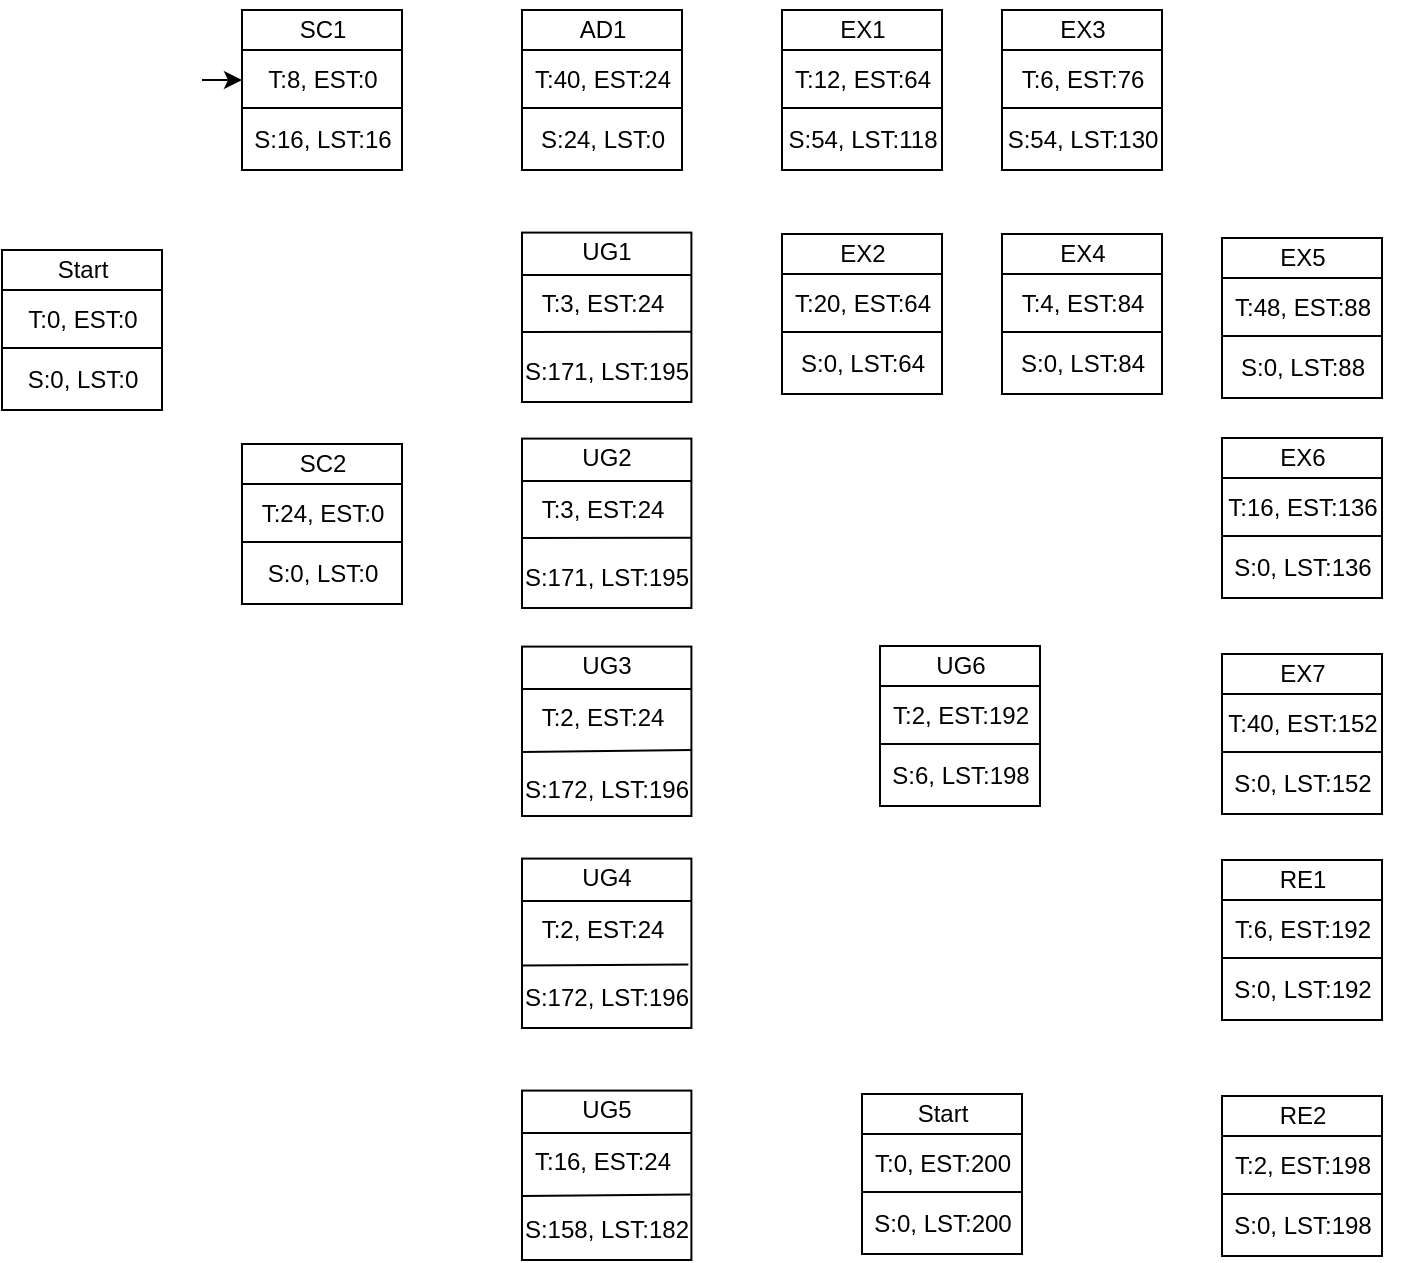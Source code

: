 <mxfile version="21.8.2" type="github">
  <diagram name="Page-1" id="oblPYFJwHrxUiPrVO0b3">
    <mxGraphModel dx="1493" dy="397" grid="1" gridSize="10" guides="1" tooltips="1" connect="1" arrows="1" fold="1" page="1" pageScale="1" pageWidth="827" pageHeight="1169" math="0" shadow="0">
      <root>
        <mxCell id="0" />
        <mxCell id="1" parent="0" />
        <mxCell id="yUvTqXEQwM74-0tRDP1R-9" value="" style="group" vertex="1" connectable="0" parent="1">
          <mxGeometry x="-470" y="230" width="80" height="85" as="geometry" />
        </mxCell>
        <mxCell id="yUvTqXEQwM74-0tRDP1R-1" value="" style="whiteSpace=wrap;html=1;aspect=fixed;" vertex="1" parent="yUvTqXEQwM74-0tRDP1R-9">
          <mxGeometry y="5" width="80" height="80" as="geometry" />
        </mxCell>
        <mxCell id="yUvTqXEQwM74-0tRDP1R-2" value="" style="endArrow=none;html=1;rounded=0;exitX=0;exitY=0.25;exitDx=0;exitDy=0;entryX=1;entryY=0.25;entryDx=0;entryDy=0;" edge="1" parent="yUvTqXEQwM74-0tRDP1R-9" source="yUvTqXEQwM74-0tRDP1R-1" target="yUvTqXEQwM74-0tRDP1R-1">
          <mxGeometry width="50" height="50" relative="1" as="geometry">
            <mxPoint x="20" y="75" as="sourcePoint" />
            <mxPoint x="70" y="25" as="targetPoint" />
          </mxGeometry>
        </mxCell>
        <mxCell id="yUvTqXEQwM74-0tRDP1R-3" value="Start&lt;br&gt;" style="text;html=1;align=center;verticalAlign=middle;resizable=0;points=[];autosize=1;strokeColor=none;fillColor=none;" vertex="1" parent="yUvTqXEQwM74-0tRDP1R-9">
          <mxGeometry x="15" width="50" height="30" as="geometry" />
        </mxCell>
        <mxCell id="yUvTqXEQwM74-0tRDP1R-4" value="" style="endArrow=none;html=1;rounded=0;exitX=0;exitY=0.75;exitDx=0;exitDy=0;entryX=1;entryY=0.75;entryDx=0;entryDy=0;" edge="1" parent="yUvTqXEQwM74-0tRDP1R-9">
          <mxGeometry width="50" height="50" relative="1" as="geometry">
            <mxPoint y="54" as="sourcePoint" />
            <mxPoint x="80" y="54" as="targetPoint" />
          </mxGeometry>
        </mxCell>
        <mxCell id="yUvTqXEQwM74-0tRDP1R-5" value="T:0, EST:0" style="text;html=1;align=center;verticalAlign=middle;resizable=0;points=[];autosize=1;strokeColor=none;fillColor=none;" vertex="1" parent="yUvTqXEQwM74-0tRDP1R-9">
          <mxGeometry y="25" width="80" height="30" as="geometry" />
        </mxCell>
        <mxCell id="yUvTqXEQwM74-0tRDP1R-6" value="S:0, LST:0" style="text;html=1;align=center;verticalAlign=middle;resizable=0;points=[];autosize=1;strokeColor=none;fillColor=none;" vertex="1" parent="yUvTqXEQwM74-0tRDP1R-9">
          <mxGeometry y="55" width="80" height="30" as="geometry" />
        </mxCell>
        <mxCell id="yUvTqXEQwM74-0tRDP1R-10" value="" style="group" vertex="1" connectable="0" parent="1">
          <mxGeometry x="-350" y="327" width="80" height="85" as="geometry" />
        </mxCell>
        <mxCell id="yUvTqXEQwM74-0tRDP1R-11" value="" style="whiteSpace=wrap;html=1;aspect=fixed;" vertex="1" parent="yUvTqXEQwM74-0tRDP1R-10">
          <mxGeometry y="5" width="80" height="80" as="geometry" />
        </mxCell>
        <mxCell id="yUvTqXEQwM74-0tRDP1R-12" value="" style="endArrow=none;html=1;rounded=0;exitX=0;exitY=0.25;exitDx=0;exitDy=0;entryX=1;entryY=0.25;entryDx=0;entryDy=0;" edge="1" parent="yUvTqXEQwM74-0tRDP1R-10" source="yUvTqXEQwM74-0tRDP1R-11" target="yUvTqXEQwM74-0tRDP1R-11">
          <mxGeometry width="50" height="50" relative="1" as="geometry">
            <mxPoint x="20" y="75" as="sourcePoint" />
            <mxPoint x="70" y="25" as="targetPoint" />
          </mxGeometry>
        </mxCell>
        <mxCell id="yUvTqXEQwM74-0tRDP1R-13" value="SC2" style="text;html=1;align=center;verticalAlign=middle;resizable=0;points=[];autosize=1;strokeColor=none;fillColor=none;" vertex="1" parent="yUvTqXEQwM74-0tRDP1R-10">
          <mxGeometry x="15" width="50" height="30" as="geometry" />
        </mxCell>
        <mxCell id="yUvTqXEQwM74-0tRDP1R-14" value="" style="endArrow=none;html=1;rounded=0;exitX=0;exitY=0.75;exitDx=0;exitDy=0;entryX=1;entryY=0.75;entryDx=0;entryDy=0;" edge="1" parent="yUvTqXEQwM74-0tRDP1R-10">
          <mxGeometry width="50" height="50" relative="1" as="geometry">
            <mxPoint y="54" as="sourcePoint" />
            <mxPoint x="80" y="54" as="targetPoint" />
          </mxGeometry>
        </mxCell>
        <mxCell id="yUvTqXEQwM74-0tRDP1R-15" value="T:24, EST:0" style="text;html=1;align=center;verticalAlign=middle;resizable=0;points=[];autosize=1;strokeColor=none;fillColor=none;" vertex="1" parent="yUvTqXEQwM74-0tRDP1R-10">
          <mxGeometry y="25" width="80" height="30" as="geometry" />
        </mxCell>
        <mxCell id="yUvTqXEQwM74-0tRDP1R-16" value="S:0, LST:0" style="text;html=1;align=center;verticalAlign=middle;resizable=0;points=[];autosize=1;strokeColor=none;fillColor=none;" vertex="1" parent="yUvTqXEQwM74-0tRDP1R-10">
          <mxGeometry y="55" width="80" height="30" as="geometry" />
        </mxCell>
        <mxCell id="yUvTqXEQwM74-0tRDP1R-17" value="" style="group" vertex="1" connectable="0" parent="1">
          <mxGeometry x="-350" y="110" width="85" height="85" as="geometry" />
        </mxCell>
        <mxCell id="yUvTqXEQwM74-0tRDP1R-18" value="" style="whiteSpace=wrap;html=1;aspect=fixed;" vertex="1" parent="yUvTqXEQwM74-0tRDP1R-17">
          <mxGeometry y="5" width="80" height="80" as="geometry" />
        </mxCell>
        <mxCell id="yUvTqXEQwM74-0tRDP1R-19" value="" style="endArrow=none;html=1;rounded=0;exitX=0;exitY=0.25;exitDx=0;exitDy=0;entryX=1;entryY=0.25;entryDx=0;entryDy=0;" edge="1" parent="yUvTqXEQwM74-0tRDP1R-17" source="yUvTqXEQwM74-0tRDP1R-18" target="yUvTqXEQwM74-0tRDP1R-18">
          <mxGeometry width="50" height="50" relative="1" as="geometry">
            <mxPoint x="20" y="75" as="sourcePoint" />
            <mxPoint x="70" y="25" as="targetPoint" />
          </mxGeometry>
        </mxCell>
        <mxCell id="yUvTqXEQwM74-0tRDP1R-20" value="SC1" style="text;html=1;align=center;verticalAlign=middle;resizable=0;points=[];autosize=1;strokeColor=none;fillColor=none;" vertex="1" parent="yUvTqXEQwM74-0tRDP1R-17">
          <mxGeometry x="15" width="50" height="30" as="geometry" />
        </mxCell>
        <mxCell id="yUvTqXEQwM74-0tRDP1R-21" value="" style="endArrow=none;html=1;rounded=0;exitX=0;exitY=0.75;exitDx=0;exitDy=0;entryX=1;entryY=0.75;entryDx=0;entryDy=0;" edge="1" parent="yUvTqXEQwM74-0tRDP1R-17">
          <mxGeometry width="50" height="50" relative="1" as="geometry">
            <mxPoint y="54" as="sourcePoint" />
            <mxPoint x="80" y="54" as="targetPoint" />
          </mxGeometry>
        </mxCell>
        <mxCell id="yUvTqXEQwM74-0tRDP1R-22" value="T:8, EST:0" style="text;html=1;align=center;verticalAlign=middle;resizable=0;points=[];autosize=1;strokeColor=none;fillColor=none;" vertex="1" parent="yUvTqXEQwM74-0tRDP1R-17">
          <mxGeometry y="25" width="80" height="30" as="geometry" />
        </mxCell>
        <mxCell id="yUvTqXEQwM74-0tRDP1R-23" value="S:16, LST:16" style="text;html=1;align=center;verticalAlign=middle;resizable=0;points=[];autosize=1;strokeColor=none;fillColor=none;" vertex="1" parent="yUvTqXEQwM74-0tRDP1R-17">
          <mxGeometry x="-5" y="55" width="90" height="30" as="geometry" />
        </mxCell>
        <mxCell id="yUvTqXEQwM74-0tRDP1R-24" value="" style="group" vertex="1" connectable="0" parent="1">
          <mxGeometry x="-80" y="222" width="85" height="85" as="geometry" />
        </mxCell>
        <mxCell id="yUvTqXEQwM74-0tRDP1R-25" value="" style="whiteSpace=wrap;html=1;aspect=fixed;" vertex="1" parent="yUvTqXEQwM74-0tRDP1R-24">
          <mxGeometry y="5" width="80" height="80" as="geometry" />
        </mxCell>
        <mxCell id="yUvTqXEQwM74-0tRDP1R-26" value="" style="endArrow=none;html=1;rounded=0;exitX=0;exitY=0.25;exitDx=0;exitDy=0;entryX=1;entryY=0.25;entryDx=0;entryDy=0;" edge="1" parent="yUvTqXEQwM74-0tRDP1R-24" source="yUvTqXEQwM74-0tRDP1R-25" target="yUvTqXEQwM74-0tRDP1R-25">
          <mxGeometry width="50" height="50" relative="1" as="geometry">
            <mxPoint x="20" y="75" as="sourcePoint" />
            <mxPoint x="70" y="25" as="targetPoint" />
          </mxGeometry>
        </mxCell>
        <mxCell id="yUvTqXEQwM74-0tRDP1R-27" value="EX2" style="text;html=1;align=center;verticalAlign=middle;resizable=0;points=[];autosize=1;strokeColor=none;fillColor=none;" vertex="1" parent="yUvTqXEQwM74-0tRDP1R-24">
          <mxGeometry x="15" width="50" height="30" as="geometry" />
        </mxCell>
        <mxCell id="yUvTqXEQwM74-0tRDP1R-28" value="" style="endArrow=none;html=1;rounded=0;exitX=0;exitY=0.75;exitDx=0;exitDy=0;entryX=1;entryY=0.75;entryDx=0;entryDy=0;" edge="1" parent="yUvTqXEQwM74-0tRDP1R-24">
          <mxGeometry width="50" height="50" relative="1" as="geometry">
            <mxPoint y="54" as="sourcePoint" />
            <mxPoint x="80" y="54" as="targetPoint" />
          </mxGeometry>
        </mxCell>
        <mxCell id="yUvTqXEQwM74-0tRDP1R-29" value="T:20, EST:64" style="text;html=1;align=center;verticalAlign=middle;resizable=0;points=[];autosize=1;strokeColor=none;fillColor=none;" vertex="1" parent="yUvTqXEQwM74-0tRDP1R-24">
          <mxGeometry x="-5" y="25" width="90" height="30" as="geometry" />
        </mxCell>
        <mxCell id="yUvTqXEQwM74-0tRDP1R-30" value="S:0, LST:64" style="text;html=1;align=center;verticalAlign=middle;resizable=0;points=[];autosize=1;strokeColor=none;fillColor=none;" vertex="1" parent="yUvTqXEQwM74-0tRDP1R-24">
          <mxGeometry x="-5" y="55" width="90" height="30" as="geometry" />
        </mxCell>
        <mxCell id="yUvTqXEQwM74-0tRDP1R-73" value="" style="group" vertex="1" connectable="0" parent="1">
          <mxGeometry x="30" y="110" width="90" height="85" as="geometry" />
        </mxCell>
        <mxCell id="yUvTqXEQwM74-0tRDP1R-74" value="" style="whiteSpace=wrap;html=1;aspect=fixed;" vertex="1" parent="yUvTqXEQwM74-0tRDP1R-73">
          <mxGeometry y="5" width="80" height="80" as="geometry" />
        </mxCell>
        <mxCell id="yUvTqXEQwM74-0tRDP1R-75" value="" style="endArrow=none;html=1;rounded=0;exitX=0;exitY=0.25;exitDx=0;exitDy=0;entryX=1;entryY=0.25;entryDx=0;entryDy=0;" edge="1" parent="yUvTqXEQwM74-0tRDP1R-73" source="yUvTqXEQwM74-0tRDP1R-74" target="yUvTqXEQwM74-0tRDP1R-74">
          <mxGeometry width="50" height="50" relative="1" as="geometry">
            <mxPoint x="20" y="75" as="sourcePoint" />
            <mxPoint x="70" y="25" as="targetPoint" />
          </mxGeometry>
        </mxCell>
        <mxCell id="yUvTqXEQwM74-0tRDP1R-76" value="EX3" style="text;html=1;align=center;verticalAlign=middle;resizable=0;points=[];autosize=1;strokeColor=none;fillColor=none;" vertex="1" parent="yUvTqXEQwM74-0tRDP1R-73">
          <mxGeometry x="15" width="50" height="30" as="geometry" />
        </mxCell>
        <mxCell id="yUvTqXEQwM74-0tRDP1R-77" value="" style="endArrow=none;html=1;rounded=0;exitX=0;exitY=0.75;exitDx=0;exitDy=0;entryX=1;entryY=0.75;entryDx=0;entryDy=0;" edge="1" parent="yUvTqXEQwM74-0tRDP1R-73">
          <mxGeometry width="50" height="50" relative="1" as="geometry">
            <mxPoint y="54" as="sourcePoint" />
            <mxPoint x="80" y="54" as="targetPoint" />
          </mxGeometry>
        </mxCell>
        <mxCell id="yUvTqXEQwM74-0tRDP1R-78" value="T:6, EST:76" style="text;html=1;align=center;verticalAlign=middle;resizable=0;points=[];autosize=1;strokeColor=none;fillColor=none;" vertex="1" parent="yUvTqXEQwM74-0tRDP1R-73">
          <mxGeometry y="25" width="80" height="30" as="geometry" />
        </mxCell>
        <mxCell id="yUvTqXEQwM74-0tRDP1R-79" value="S:54, LST:130" style="text;html=1;align=center;verticalAlign=middle;resizable=0;points=[];autosize=1;strokeColor=none;fillColor=none;" vertex="1" parent="yUvTqXEQwM74-0tRDP1R-73">
          <mxGeometry x="-10" y="55" width="100" height="30" as="geometry" />
        </mxCell>
        <mxCell id="yUvTqXEQwM74-0tRDP1R-80" value="" style="group" vertex="1" connectable="0" parent="1">
          <mxGeometry x="-80" y="110" width="90" height="85" as="geometry" />
        </mxCell>
        <mxCell id="yUvTqXEQwM74-0tRDP1R-81" value="" style="whiteSpace=wrap;html=1;aspect=fixed;" vertex="1" parent="yUvTqXEQwM74-0tRDP1R-80">
          <mxGeometry y="5" width="80" height="80" as="geometry" />
        </mxCell>
        <mxCell id="yUvTqXEQwM74-0tRDP1R-82" value="" style="endArrow=none;html=1;rounded=0;exitX=0;exitY=0.25;exitDx=0;exitDy=0;entryX=1;entryY=0.25;entryDx=0;entryDy=0;" edge="1" parent="yUvTqXEQwM74-0tRDP1R-80" source="yUvTqXEQwM74-0tRDP1R-81" target="yUvTqXEQwM74-0tRDP1R-81">
          <mxGeometry width="50" height="50" relative="1" as="geometry">
            <mxPoint x="20" y="75" as="sourcePoint" />
            <mxPoint x="70" y="25" as="targetPoint" />
          </mxGeometry>
        </mxCell>
        <mxCell id="yUvTqXEQwM74-0tRDP1R-83" value="EX1" style="text;html=1;align=center;verticalAlign=middle;resizable=0;points=[];autosize=1;strokeColor=none;fillColor=none;" vertex="1" parent="yUvTqXEQwM74-0tRDP1R-80">
          <mxGeometry x="15" width="50" height="30" as="geometry" />
        </mxCell>
        <mxCell id="yUvTqXEQwM74-0tRDP1R-84" value="" style="endArrow=none;html=1;rounded=0;exitX=0;exitY=0.75;exitDx=0;exitDy=0;entryX=1;entryY=0.75;entryDx=0;entryDy=0;" edge="1" parent="yUvTqXEQwM74-0tRDP1R-80">
          <mxGeometry width="50" height="50" relative="1" as="geometry">
            <mxPoint y="54" as="sourcePoint" />
            <mxPoint x="80" y="54" as="targetPoint" />
          </mxGeometry>
        </mxCell>
        <mxCell id="yUvTqXEQwM74-0tRDP1R-85" value="T:12, EST:64" style="text;html=1;align=center;verticalAlign=middle;resizable=0;points=[];autosize=1;strokeColor=none;fillColor=none;" vertex="1" parent="yUvTqXEQwM74-0tRDP1R-80">
          <mxGeometry x="-5" y="25" width="90" height="30" as="geometry" />
        </mxCell>
        <mxCell id="yUvTqXEQwM74-0tRDP1R-86" value="S:54, LST:118" style="text;html=1;align=center;verticalAlign=middle;resizable=0;points=[];autosize=1;strokeColor=none;fillColor=none;" vertex="1" parent="yUvTqXEQwM74-0tRDP1R-80">
          <mxGeometry x="-10" y="55" width="100" height="30" as="geometry" />
        </mxCell>
        <mxCell id="yUvTqXEQwM74-0tRDP1R-87" value="" style="group" vertex="1" connectable="0" parent="1">
          <mxGeometry x="-210" y="110" width="85" height="85" as="geometry" />
        </mxCell>
        <mxCell id="yUvTqXEQwM74-0tRDP1R-88" value="" style="whiteSpace=wrap;html=1;aspect=fixed;" vertex="1" parent="yUvTqXEQwM74-0tRDP1R-87">
          <mxGeometry y="5" width="80" height="80" as="geometry" />
        </mxCell>
        <mxCell id="yUvTqXEQwM74-0tRDP1R-89" value="" style="endArrow=none;html=1;rounded=0;exitX=0;exitY=0.25;exitDx=0;exitDy=0;entryX=1;entryY=0.25;entryDx=0;entryDy=0;" edge="1" parent="yUvTqXEQwM74-0tRDP1R-87" source="yUvTqXEQwM74-0tRDP1R-88" target="yUvTqXEQwM74-0tRDP1R-88">
          <mxGeometry width="50" height="50" relative="1" as="geometry">
            <mxPoint x="20" y="75" as="sourcePoint" />
            <mxPoint x="70" y="25" as="targetPoint" />
          </mxGeometry>
        </mxCell>
        <mxCell id="yUvTqXEQwM74-0tRDP1R-90" value="AD1" style="text;html=1;align=center;verticalAlign=middle;resizable=0;points=[];autosize=1;strokeColor=none;fillColor=none;" vertex="1" parent="yUvTqXEQwM74-0tRDP1R-87">
          <mxGeometry x="15" width="50" height="30" as="geometry" />
        </mxCell>
        <mxCell id="yUvTqXEQwM74-0tRDP1R-91" value="" style="endArrow=none;html=1;rounded=0;exitX=0;exitY=0.75;exitDx=0;exitDy=0;entryX=1;entryY=0.75;entryDx=0;entryDy=0;" edge="1" parent="yUvTqXEQwM74-0tRDP1R-87">
          <mxGeometry width="50" height="50" relative="1" as="geometry">
            <mxPoint y="54" as="sourcePoint" />
            <mxPoint x="80" y="54" as="targetPoint" />
          </mxGeometry>
        </mxCell>
        <mxCell id="yUvTqXEQwM74-0tRDP1R-92" value="T:40, EST:24" style="text;html=1;align=center;verticalAlign=middle;resizable=0;points=[];autosize=1;strokeColor=none;fillColor=none;" vertex="1" parent="yUvTqXEQwM74-0tRDP1R-87">
          <mxGeometry x="-5" y="25" width="90" height="30" as="geometry" />
        </mxCell>
        <mxCell id="yUvTqXEQwM74-0tRDP1R-93" value="S:24, LST:0" style="text;html=1;align=center;verticalAlign=middle;resizable=0;points=[];autosize=1;strokeColor=none;fillColor=none;" vertex="1" parent="yUvTqXEQwM74-0tRDP1R-87">
          <mxGeometry x="-5" y="55" width="90" height="30" as="geometry" />
        </mxCell>
        <mxCell id="yUvTqXEQwM74-0tRDP1R-101" value="" style="group" vertex="1" connectable="0" parent="1">
          <mxGeometry x="140" y="224" width="85" height="85" as="geometry" />
        </mxCell>
        <mxCell id="yUvTqXEQwM74-0tRDP1R-102" value="" style="whiteSpace=wrap;html=1;aspect=fixed;" vertex="1" parent="yUvTqXEQwM74-0tRDP1R-101">
          <mxGeometry y="5" width="80" height="80" as="geometry" />
        </mxCell>
        <mxCell id="yUvTqXEQwM74-0tRDP1R-103" value="" style="endArrow=none;html=1;rounded=0;exitX=0;exitY=0.25;exitDx=0;exitDy=0;entryX=1;entryY=0.25;entryDx=0;entryDy=0;" edge="1" parent="yUvTqXEQwM74-0tRDP1R-101" source="yUvTqXEQwM74-0tRDP1R-102" target="yUvTqXEQwM74-0tRDP1R-102">
          <mxGeometry width="50" height="50" relative="1" as="geometry">
            <mxPoint x="20" y="75" as="sourcePoint" />
            <mxPoint x="70" y="25" as="targetPoint" />
          </mxGeometry>
        </mxCell>
        <mxCell id="yUvTqXEQwM74-0tRDP1R-104" value="EX5" style="text;html=1;align=center;verticalAlign=middle;resizable=0;points=[];autosize=1;strokeColor=none;fillColor=none;" vertex="1" parent="yUvTqXEQwM74-0tRDP1R-101">
          <mxGeometry x="15" width="50" height="30" as="geometry" />
        </mxCell>
        <mxCell id="yUvTqXEQwM74-0tRDP1R-105" value="" style="endArrow=none;html=1;rounded=0;exitX=0;exitY=0.75;exitDx=0;exitDy=0;entryX=1;entryY=0.75;entryDx=0;entryDy=0;" edge="1" parent="yUvTqXEQwM74-0tRDP1R-101">
          <mxGeometry width="50" height="50" relative="1" as="geometry">
            <mxPoint y="54" as="sourcePoint" />
            <mxPoint x="80" y="54" as="targetPoint" />
          </mxGeometry>
        </mxCell>
        <mxCell id="yUvTqXEQwM74-0tRDP1R-106" value="T:48, EST:88" style="text;html=1;align=center;verticalAlign=middle;resizable=0;points=[];autosize=1;strokeColor=none;fillColor=none;" vertex="1" parent="yUvTqXEQwM74-0tRDP1R-101">
          <mxGeometry x="-5" y="25" width="90" height="30" as="geometry" />
        </mxCell>
        <mxCell id="yUvTqXEQwM74-0tRDP1R-107" value="S:0, LST:88" style="text;html=1;align=center;verticalAlign=middle;resizable=0;points=[];autosize=1;strokeColor=none;fillColor=none;" vertex="1" parent="yUvTqXEQwM74-0tRDP1R-101">
          <mxGeometry x="-5" y="55" width="90" height="30" as="geometry" />
        </mxCell>
        <mxCell id="yUvTqXEQwM74-0tRDP1R-108" value="" style="group" vertex="1" connectable="0" parent="1">
          <mxGeometry x="30" y="222" width="85" height="85" as="geometry" />
        </mxCell>
        <mxCell id="yUvTqXEQwM74-0tRDP1R-109" value="" style="whiteSpace=wrap;html=1;aspect=fixed;" vertex="1" parent="yUvTqXEQwM74-0tRDP1R-108">
          <mxGeometry y="5" width="80" height="80" as="geometry" />
        </mxCell>
        <mxCell id="yUvTqXEQwM74-0tRDP1R-110" value="" style="endArrow=none;html=1;rounded=0;exitX=0;exitY=0.25;exitDx=0;exitDy=0;entryX=1;entryY=0.25;entryDx=0;entryDy=0;" edge="1" parent="yUvTqXEQwM74-0tRDP1R-108" source="yUvTqXEQwM74-0tRDP1R-109" target="yUvTqXEQwM74-0tRDP1R-109">
          <mxGeometry width="50" height="50" relative="1" as="geometry">
            <mxPoint x="20" y="75" as="sourcePoint" />
            <mxPoint x="70" y="25" as="targetPoint" />
          </mxGeometry>
        </mxCell>
        <mxCell id="yUvTqXEQwM74-0tRDP1R-111" value="EX4" style="text;html=1;align=center;verticalAlign=middle;resizable=0;points=[];autosize=1;strokeColor=none;fillColor=none;" vertex="1" parent="yUvTqXEQwM74-0tRDP1R-108">
          <mxGeometry x="15" width="50" height="30" as="geometry" />
        </mxCell>
        <mxCell id="yUvTqXEQwM74-0tRDP1R-112" value="" style="endArrow=none;html=1;rounded=0;exitX=0;exitY=0.75;exitDx=0;exitDy=0;entryX=1;entryY=0.75;entryDx=0;entryDy=0;" edge="1" parent="yUvTqXEQwM74-0tRDP1R-108">
          <mxGeometry width="50" height="50" relative="1" as="geometry">
            <mxPoint y="54" as="sourcePoint" />
            <mxPoint x="80" y="54" as="targetPoint" />
          </mxGeometry>
        </mxCell>
        <mxCell id="yUvTqXEQwM74-0tRDP1R-113" value="T:4, EST:84" style="text;html=1;align=center;verticalAlign=middle;resizable=0;points=[];autosize=1;strokeColor=none;fillColor=none;" vertex="1" parent="yUvTqXEQwM74-0tRDP1R-108">
          <mxGeometry y="25" width="80" height="30" as="geometry" />
        </mxCell>
        <mxCell id="yUvTqXEQwM74-0tRDP1R-114" value="S:0, LST:84" style="text;html=1;align=center;verticalAlign=middle;resizable=0;points=[];autosize=1;strokeColor=none;fillColor=none;" vertex="1" parent="yUvTqXEQwM74-0tRDP1R-108">
          <mxGeometry x="-5" y="55" width="90" height="30" as="geometry" />
        </mxCell>
        <mxCell id="yUvTqXEQwM74-0tRDP1R-115" value="" style="group" vertex="1" connectable="0" parent="1">
          <mxGeometry x="140" y="653" width="85" height="85" as="geometry" />
        </mxCell>
        <mxCell id="yUvTqXEQwM74-0tRDP1R-116" value="" style="whiteSpace=wrap;html=1;aspect=fixed;" vertex="1" parent="yUvTqXEQwM74-0tRDP1R-115">
          <mxGeometry y="5" width="80" height="80" as="geometry" />
        </mxCell>
        <mxCell id="yUvTqXEQwM74-0tRDP1R-117" value="" style="endArrow=none;html=1;rounded=0;exitX=0;exitY=0.25;exitDx=0;exitDy=0;entryX=1;entryY=0.25;entryDx=0;entryDy=0;" edge="1" parent="yUvTqXEQwM74-0tRDP1R-115" source="yUvTqXEQwM74-0tRDP1R-116" target="yUvTqXEQwM74-0tRDP1R-116">
          <mxGeometry width="50" height="50" relative="1" as="geometry">
            <mxPoint x="20" y="75" as="sourcePoint" />
            <mxPoint x="70" y="25" as="targetPoint" />
          </mxGeometry>
        </mxCell>
        <mxCell id="yUvTqXEQwM74-0tRDP1R-118" value="RE2" style="text;html=1;align=center;verticalAlign=middle;resizable=0;points=[];autosize=1;strokeColor=none;fillColor=none;" vertex="1" parent="yUvTqXEQwM74-0tRDP1R-115">
          <mxGeometry x="15" width="50" height="30" as="geometry" />
        </mxCell>
        <mxCell id="yUvTqXEQwM74-0tRDP1R-119" value="" style="endArrow=none;html=1;rounded=0;exitX=0;exitY=0.75;exitDx=0;exitDy=0;entryX=1;entryY=0.75;entryDx=0;entryDy=0;" edge="1" parent="yUvTqXEQwM74-0tRDP1R-115">
          <mxGeometry width="50" height="50" relative="1" as="geometry">
            <mxPoint y="54" as="sourcePoint" />
            <mxPoint x="80" y="54" as="targetPoint" />
          </mxGeometry>
        </mxCell>
        <mxCell id="yUvTqXEQwM74-0tRDP1R-120" value="T:2, EST:198" style="text;html=1;align=center;verticalAlign=middle;resizable=0;points=[];autosize=1;strokeColor=none;fillColor=none;" vertex="1" parent="yUvTqXEQwM74-0tRDP1R-115">
          <mxGeometry x="-5" y="25" width="90" height="30" as="geometry" />
        </mxCell>
        <mxCell id="yUvTqXEQwM74-0tRDP1R-121" value="S:0, LST:198" style="text;html=1;align=center;verticalAlign=middle;resizable=0;points=[];autosize=1;strokeColor=none;fillColor=none;" vertex="1" parent="yUvTqXEQwM74-0tRDP1R-115">
          <mxGeometry x="-5" y="55" width="90" height="30" as="geometry" />
        </mxCell>
        <mxCell id="yUvTqXEQwM74-0tRDP1R-122" value="" style="group" vertex="1" connectable="0" parent="1">
          <mxGeometry x="140" y="535" width="85" height="85" as="geometry" />
        </mxCell>
        <mxCell id="yUvTqXEQwM74-0tRDP1R-123" value="" style="whiteSpace=wrap;html=1;aspect=fixed;" vertex="1" parent="yUvTqXEQwM74-0tRDP1R-122">
          <mxGeometry y="5" width="80" height="80" as="geometry" />
        </mxCell>
        <mxCell id="yUvTqXEQwM74-0tRDP1R-124" value="" style="endArrow=none;html=1;rounded=0;exitX=0;exitY=0.25;exitDx=0;exitDy=0;entryX=1;entryY=0.25;entryDx=0;entryDy=0;" edge="1" parent="yUvTqXEQwM74-0tRDP1R-122" source="yUvTqXEQwM74-0tRDP1R-123" target="yUvTqXEQwM74-0tRDP1R-123">
          <mxGeometry width="50" height="50" relative="1" as="geometry">
            <mxPoint x="20" y="75" as="sourcePoint" />
            <mxPoint x="70" y="25" as="targetPoint" />
          </mxGeometry>
        </mxCell>
        <mxCell id="yUvTqXEQwM74-0tRDP1R-125" value="RE1" style="text;html=1;align=center;verticalAlign=middle;resizable=0;points=[];autosize=1;strokeColor=none;fillColor=none;" vertex="1" parent="yUvTqXEQwM74-0tRDP1R-122">
          <mxGeometry x="15" width="50" height="30" as="geometry" />
        </mxCell>
        <mxCell id="yUvTqXEQwM74-0tRDP1R-126" value="" style="endArrow=none;html=1;rounded=0;exitX=0;exitY=0.75;exitDx=0;exitDy=0;entryX=1;entryY=0.75;entryDx=0;entryDy=0;" edge="1" parent="yUvTqXEQwM74-0tRDP1R-122">
          <mxGeometry width="50" height="50" relative="1" as="geometry">
            <mxPoint y="54" as="sourcePoint" />
            <mxPoint x="80" y="54" as="targetPoint" />
          </mxGeometry>
        </mxCell>
        <mxCell id="yUvTqXEQwM74-0tRDP1R-127" value="T:6, EST:192" style="text;html=1;align=center;verticalAlign=middle;resizable=0;points=[];autosize=1;strokeColor=none;fillColor=none;" vertex="1" parent="yUvTqXEQwM74-0tRDP1R-122">
          <mxGeometry x="-5" y="25" width="90" height="30" as="geometry" />
        </mxCell>
        <mxCell id="yUvTqXEQwM74-0tRDP1R-128" value="S:0, LST:192" style="text;html=1;align=center;verticalAlign=middle;resizable=0;points=[];autosize=1;strokeColor=none;fillColor=none;" vertex="1" parent="yUvTqXEQwM74-0tRDP1R-122">
          <mxGeometry x="-5" y="55" width="90" height="30" as="geometry" />
        </mxCell>
        <mxCell id="yUvTqXEQwM74-0tRDP1R-129" value="" style="group" vertex="1" connectable="0" parent="1">
          <mxGeometry x="140" y="432" width="90" height="85" as="geometry" />
        </mxCell>
        <mxCell id="yUvTqXEQwM74-0tRDP1R-130" value="" style="whiteSpace=wrap;html=1;aspect=fixed;" vertex="1" parent="yUvTqXEQwM74-0tRDP1R-129">
          <mxGeometry y="5" width="80" height="80" as="geometry" />
        </mxCell>
        <mxCell id="yUvTqXEQwM74-0tRDP1R-131" value="" style="endArrow=none;html=1;rounded=0;exitX=0;exitY=0.25;exitDx=0;exitDy=0;entryX=1;entryY=0.25;entryDx=0;entryDy=0;" edge="1" parent="yUvTqXEQwM74-0tRDP1R-129" source="yUvTqXEQwM74-0tRDP1R-130" target="yUvTqXEQwM74-0tRDP1R-130">
          <mxGeometry width="50" height="50" relative="1" as="geometry">
            <mxPoint x="20" y="75" as="sourcePoint" />
            <mxPoint x="70" y="25" as="targetPoint" />
          </mxGeometry>
        </mxCell>
        <mxCell id="yUvTqXEQwM74-0tRDP1R-132" value="EX7" style="text;html=1;align=center;verticalAlign=middle;resizable=0;points=[];autosize=1;strokeColor=none;fillColor=none;" vertex="1" parent="yUvTqXEQwM74-0tRDP1R-129">
          <mxGeometry x="15" width="50" height="30" as="geometry" />
        </mxCell>
        <mxCell id="yUvTqXEQwM74-0tRDP1R-133" value="" style="endArrow=none;html=1;rounded=0;exitX=0;exitY=0.75;exitDx=0;exitDy=0;entryX=1;entryY=0.75;entryDx=0;entryDy=0;" edge="1" parent="yUvTqXEQwM74-0tRDP1R-129">
          <mxGeometry width="50" height="50" relative="1" as="geometry">
            <mxPoint y="54" as="sourcePoint" />
            <mxPoint x="80" y="54" as="targetPoint" />
          </mxGeometry>
        </mxCell>
        <mxCell id="yUvTqXEQwM74-0tRDP1R-134" value="T:40, EST:152" style="text;html=1;align=center;verticalAlign=middle;resizable=0;points=[];autosize=1;strokeColor=none;fillColor=none;" vertex="1" parent="yUvTqXEQwM74-0tRDP1R-129">
          <mxGeometry x="-10" y="25" width="100" height="30" as="geometry" />
        </mxCell>
        <mxCell id="yUvTqXEQwM74-0tRDP1R-135" value="S:0, LST:152" style="text;html=1;align=center;verticalAlign=middle;resizable=0;points=[];autosize=1;strokeColor=none;fillColor=none;" vertex="1" parent="yUvTqXEQwM74-0tRDP1R-129">
          <mxGeometry x="-5" y="55" width="90" height="30" as="geometry" />
        </mxCell>
        <mxCell id="yUvTqXEQwM74-0tRDP1R-136" value="" style="group" vertex="1" connectable="0" parent="1">
          <mxGeometry x="140" y="324" width="90" height="85" as="geometry" />
        </mxCell>
        <mxCell id="yUvTqXEQwM74-0tRDP1R-137" value="" style="whiteSpace=wrap;html=1;aspect=fixed;" vertex="1" parent="yUvTqXEQwM74-0tRDP1R-136">
          <mxGeometry y="5" width="80" height="80" as="geometry" />
        </mxCell>
        <mxCell id="yUvTqXEQwM74-0tRDP1R-138" value="" style="endArrow=none;html=1;rounded=0;exitX=0;exitY=0.25;exitDx=0;exitDy=0;entryX=1;entryY=0.25;entryDx=0;entryDy=0;" edge="1" parent="yUvTqXEQwM74-0tRDP1R-136" source="yUvTqXEQwM74-0tRDP1R-137" target="yUvTqXEQwM74-0tRDP1R-137">
          <mxGeometry width="50" height="50" relative="1" as="geometry">
            <mxPoint x="20" y="75" as="sourcePoint" />
            <mxPoint x="70" y="25" as="targetPoint" />
          </mxGeometry>
        </mxCell>
        <mxCell id="yUvTqXEQwM74-0tRDP1R-139" value="EX6" style="text;html=1;align=center;verticalAlign=middle;resizable=0;points=[];autosize=1;strokeColor=none;fillColor=none;" vertex="1" parent="yUvTqXEQwM74-0tRDP1R-136">
          <mxGeometry x="15" width="50" height="30" as="geometry" />
        </mxCell>
        <mxCell id="yUvTqXEQwM74-0tRDP1R-140" value="" style="endArrow=none;html=1;rounded=0;exitX=0;exitY=0.75;exitDx=0;exitDy=0;entryX=1;entryY=0.75;entryDx=0;entryDy=0;" edge="1" parent="yUvTqXEQwM74-0tRDP1R-136">
          <mxGeometry width="50" height="50" relative="1" as="geometry">
            <mxPoint y="54" as="sourcePoint" />
            <mxPoint x="80" y="54" as="targetPoint" />
          </mxGeometry>
        </mxCell>
        <mxCell id="yUvTqXEQwM74-0tRDP1R-141" value="T:16, EST:136" style="text;html=1;align=center;verticalAlign=middle;resizable=0;points=[];autosize=1;strokeColor=none;fillColor=none;" vertex="1" parent="yUvTqXEQwM74-0tRDP1R-136">
          <mxGeometry x="-10" y="25" width="100" height="30" as="geometry" />
        </mxCell>
        <mxCell id="yUvTqXEQwM74-0tRDP1R-142" value="S:0, LST:136" style="text;html=1;align=center;verticalAlign=middle;resizable=0;points=[];autosize=1;strokeColor=none;fillColor=none;" vertex="1" parent="yUvTqXEQwM74-0tRDP1R-136">
          <mxGeometry x="-5" y="55" width="90" height="30" as="geometry" />
        </mxCell>
        <mxCell id="yUvTqXEQwM74-0tRDP1R-143" value="" style="group" vertex="1" connectable="0" parent="1">
          <mxGeometry x="-31" y="428" width="85" height="85" as="geometry" />
        </mxCell>
        <mxCell id="yUvTqXEQwM74-0tRDP1R-144" value="" style="whiteSpace=wrap;html=1;aspect=fixed;" vertex="1" parent="yUvTqXEQwM74-0tRDP1R-143">
          <mxGeometry y="5" width="80" height="80" as="geometry" />
        </mxCell>
        <mxCell id="yUvTqXEQwM74-0tRDP1R-145" value="" style="endArrow=none;html=1;rounded=0;exitX=0;exitY=0.25;exitDx=0;exitDy=0;entryX=1;entryY=0.25;entryDx=0;entryDy=0;" edge="1" parent="yUvTqXEQwM74-0tRDP1R-143" source="yUvTqXEQwM74-0tRDP1R-144" target="yUvTqXEQwM74-0tRDP1R-144">
          <mxGeometry width="50" height="50" relative="1" as="geometry">
            <mxPoint x="20" y="75" as="sourcePoint" />
            <mxPoint x="70" y="25" as="targetPoint" />
          </mxGeometry>
        </mxCell>
        <mxCell id="yUvTqXEQwM74-0tRDP1R-146" value="UG6" style="text;html=1;align=center;verticalAlign=middle;resizable=0;points=[];autosize=1;strokeColor=none;fillColor=none;" vertex="1" parent="yUvTqXEQwM74-0tRDP1R-143">
          <mxGeometry x="15" width="50" height="30" as="geometry" />
        </mxCell>
        <mxCell id="yUvTqXEQwM74-0tRDP1R-147" value="" style="endArrow=none;html=1;rounded=0;exitX=0;exitY=0.75;exitDx=0;exitDy=0;entryX=1;entryY=0.75;entryDx=0;entryDy=0;" edge="1" parent="yUvTqXEQwM74-0tRDP1R-143">
          <mxGeometry width="50" height="50" relative="1" as="geometry">
            <mxPoint y="54" as="sourcePoint" />
            <mxPoint x="80" y="54" as="targetPoint" />
          </mxGeometry>
        </mxCell>
        <mxCell id="yUvTqXEQwM74-0tRDP1R-148" value="T:2, EST:192" style="text;html=1;align=center;verticalAlign=middle;resizable=0;points=[];autosize=1;strokeColor=none;fillColor=none;" vertex="1" parent="yUvTqXEQwM74-0tRDP1R-143">
          <mxGeometry x="-5" y="25" width="90" height="30" as="geometry" />
        </mxCell>
        <mxCell id="yUvTqXEQwM74-0tRDP1R-149" value="S:6, LST:198" style="text;html=1;align=center;verticalAlign=middle;resizable=0;points=[];autosize=1;strokeColor=none;fillColor=none;" vertex="1" parent="yUvTqXEQwM74-0tRDP1R-143">
          <mxGeometry x="-5" y="55" width="90" height="30" as="geometry" />
        </mxCell>
        <mxCell id="yUvTqXEQwM74-0tRDP1R-150" value="" style="group" vertex="1" connectable="0" parent="1">
          <mxGeometry x="-40" y="652" width="85" height="85" as="geometry" />
        </mxCell>
        <mxCell id="yUvTqXEQwM74-0tRDP1R-151" value="" style="whiteSpace=wrap;html=1;aspect=fixed;" vertex="1" parent="yUvTqXEQwM74-0tRDP1R-150">
          <mxGeometry y="5" width="80" height="80" as="geometry" />
        </mxCell>
        <mxCell id="yUvTqXEQwM74-0tRDP1R-152" value="" style="endArrow=none;html=1;rounded=0;exitX=0;exitY=0.25;exitDx=0;exitDy=0;entryX=1;entryY=0.25;entryDx=0;entryDy=0;" edge="1" parent="yUvTqXEQwM74-0tRDP1R-150" source="yUvTqXEQwM74-0tRDP1R-151" target="yUvTqXEQwM74-0tRDP1R-151">
          <mxGeometry width="50" height="50" relative="1" as="geometry">
            <mxPoint x="20" y="75" as="sourcePoint" />
            <mxPoint x="70" y="25" as="targetPoint" />
          </mxGeometry>
        </mxCell>
        <mxCell id="yUvTqXEQwM74-0tRDP1R-153" value="Start&lt;br&gt;" style="text;html=1;align=center;verticalAlign=middle;resizable=0;points=[];autosize=1;strokeColor=none;fillColor=none;" vertex="1" parent="yUvTqXEQwM74-0tRDP1R-150">
          <mxGeometry x="15" width="50" height="30" as="geometry" />
        </mxCell>
        <mxCell id="yUvTqXEQwM74-0tRDP1R-154" value="" style="endArrow=none;html=1;rounded=0;exitX=0;exitY=0.75;exitDx=0;exitDy=0;entryX=1;entryY=0.75;entryDx=0;entryDy=0;" edge="1" parent="yUvTqXEQwM74-0tRDP1R-150">
          <mxGeometry width="50" height="50" relative="1" as="geometry">
            <mxPoint y="54" as="sourcePoint" />
            <mxPoint x="80" y="54" as="targetPoint" />
          </mxGeometry>
        </mxCell>
        <mxCell id="yUvTqXEQwM74-0tRDP1R-155" value="T:0, EST:200" style="text;html=1;align=center;verticalAlign=middle;resizable=0;points=[];autosize=1;strokeColor=none;fillColor=none;" vertex="1" parent="yUvTqXEQwM74-0tRDP1R-150">
          <mxGeometry x="-5" y="25" width="90" height="30" as="geometry" />
        </mxCell>
        <mxCell id="yUvTqXEQwM74-0tRDP1R-156" value="S:0, LST:200" style="text;html=1;align=center;verticalAlign=middle;resizable=0;points=[];autosize=1;strokeColor=none;fillColor=none;" vertex="1" parent="yUvTqXEQwM74-0tRDP1R-150">
          <mxGeometry x="-5" y="55" width="90" height="30" as="geometry" />
        </mxCell>
        <mxCell id="yUvTqXEQwM74-0tRDP1R-165" value="" style="group" vertex="1" connectable="0" parent="1">
          <mxGeometry x="-210" y="428" width="110" height="90" as="geometry" />
        </mxCell>
        <mxCell id="yUvTqXEQwM74-0tRDP1R-166" value="" style="whiteSpace=wrap;html=1;aspect=fixed;" vertex="1" parent="yUvTqXEQwM74-0tRDP1R-165">
          <mxGeometry y="5.294" width="84.706" height="84.706" as="geometry" />
        </mxCell>
        <mxCell id="yUvTqXEQwM74-0tRDP1R-167" value="" style="endArrow=none;html=1;rounded=0;exitX=0;exitY=0.25;exitDx=0;exitDy=0;entryX=1;entryY=0.25;entryDx=0;entryDy=0;" edge="1" parent="yUvTqXEQwM74-0tRDP1R-165" source="yUvTqXEQwM74-0tRDP1R-166" target="yUvTqXEQwM74-0tRDP1R-166">
          <mxGeometry width="50" height="50" relative="1" as="geometry">
            <mxPoint x="23.158" y="79.412" as="sourcePoint" />
            <mxPoint x="81.053" y="26.471" as="targetPoint" />
          </mxGeometry>
        </mxCell>
        <mxCell id="yUvTqXEQwM74-0tRDP1R-168" value="UG3" style="text;html=1;align=center;verticalAlign=middle;resizable=0;points=[];autosize=1;strokeColor=none;fillColor=none;" vertex="1" parent="yUvTqXEQwM74-0tRDP1R-165">
          <mxGeometry x="17.368" width="50" height="30" as="geometry" />
        </mxCell>
        <mxCell id="yUvTqXEQwM74-0tRDP1R-169" value="S:172, LST:196" style="text;html=1;align=center;verticalAlign=middle;resizable=0;points=[];autosize=1;strokeColor=none;fillColor=none;" vertex="1" parent="yUvTqXEQwM74-0tRDP1R-165">
          <mxGeometry x="-12.629" y="61.995" width="110" height="30" as="geometry" />
        </mxCell>
        <mxCell id="yUvTqXEQwM74-0tRDP1R-170" value="T:2, EST:24" style="text;html=1;align=center;verticalAlign=middle;resizable=0;points=[];autosize=1;strokeColor=none;fillColor=none;" vertex="1" parent="yUvTqXEQwM74-0tRDP1R-165">
          <mxGeometry y="26.471" width="80" height="30" as="geometry" />
        </mxCell>
        <mxCell id="yUvTqXEQwM74-0tRDP1R-183" value="" style="endArrow=none;html=1;rounded=0;exitX=0.115;exitY=0;exitDx=0;exitDy=0;exitPerimeter=0;entryX=0.888;entryY=-0.033;entryDx=0;entryDy=0;entryPerimeter=0;" edge="1" parent="yUvTqXEQwM74-0tRDP1R-165">
          <mxGeometry width="50" height="50" relative="1" as="geometry">
            <mxPoint x="0.021" y="57.995" as="sourcePoint" />
            <mxPoint x="85.051" y="57.005" as="targetPoint" />
          </mxGeometry>
        </mxCell>
        <mxCell id="yUvTqXEQwM74-0tRDP1R-171" value="" style="group" vertex="1" connectable="0" parent="1">
          <mxGeometry x="-210" y="534" width="110" height="90" as="geometry" />
        </mxCell>
        <mxCell id="yUvTqXEQwM74-0tRDP1R-172" value="" style="whiteSpace=wrap;html=1;aspect=fixed;" vertex="1" parent="yUvTqXEQwM74-0tRDP1R-171">
          <mxGeometry y="5.294" width="84.706" height="84.706" as="geometry" />
        </mxCell>
        <mxCell id="yUvTqXEQwM74-0tRDP1R-173" value="" style="endArrow=none;html=1;rounded=0;exitX=0;exitY=0.25;exitDx=0;exitDy=0;entryX=1;entryY=0.25;entryDx=0;entryDy=0;" edge="1" parent="yUvTqXEQwM74-0tRDP1R-171" source="yUvTqXEQwM74-0tRDP1R-172" target="yUvTqXEQwM74-0tRDP1R-172">
          <mxGeometry width="50" height="50" relative="1" as="geometry">
            <mxPoint x="23.158" y="79.412" as="sourcePoint" />
            <mxPoint x="81.053" y="26.471" as="targetPoint" />
          </mxGeometry>
        </mxCell>
        <mxCell id="yUvTqXEQwM74-0tRDP1R-174" value="UG4" style="text;html=1;align=center;verticalAlign=middle;resizable=0;points=[];autosize=1;strokeColor=none;fillColor=none;" vertex="1" parent="yUvTqXEQwM74-0tRDP1R-171">
          <mxGeometry x="17.368" width="50" height="30" as="geometry" />
        </mxCell>
        <mxCell id="yUvTqXEQwM74-0tRDP1R-175" value="S:172, LST:196" style="text;html=1;align=center;verticalAlign=middle;resizable=0;points=[];autosize=1;strokeColor=none;fillColor=none;" vertex="1" parent="yUvTqXEQwM74-0tRDP1R-171">
          <mxGeometry x="-12.629" y="59.995" width="110" height="30" as="geometry" />
        </mxCell>
        <mxCell id="yUvTqXEQwM74-0tRDP1R-176" value="T:2, EST:24" style="text;html=1;align=center;verticalAlign=middle;resizable=0;points=[];autosize=1;strokeColor=none;fillColor=none;" vertex="1" parent="yUvTqXEQwM74-0tRDP1R-171">
          <mxGeometry y="26.471" width="80" height="30" as="geometry" />
        </mxCell>
        <mxCell id="yUvTqXEQwM74-0tRDP1R-195" value="" style="endArrow=none;html=1;rounded=0;exitX=0.135;exitY=-0.06;exitDx=0;exitDy=0;exitPerimeter=0;entryX=1.04;entryY=1.158;entryDx=0;entryDy=0;entryPerimeter=0;" edge="1" parent="yUvTqXEQwM74-0tRDP1R-171">
          <mxGeometry width="50" height="50" relative="1" as="geometry">
            <mxPoint x="0.001" y="58.745" as="sourcePoint" />
            <mxPoint x="83.2" y="58.211" as="targetPoint" />
          </mxGeometry>
        </mxCell>
        <mxCell id="yUvTqXEQwM74-0tRDP1R-177" value="" style="group" vertex="1" connectable="0" parent="1">
          <mxGeometry x="-210" y="650" width="110" height="90" as="geometry" />
        </mxCell>
        <mxCell id="yUvTqXEQwM74-0tRDP1R-178" value="" style="whiteSpace=wrap;html=1;aspect=fixed;" vertex="1" parent="yUvTqXEQwM74-0tRDP1R-177">
          <mxGeometry y="5.294" width="84.706" height="84.706" as="geometry" />
        </mxCell>
        <mxCell id="yUvTqXEQwM74-0tRDP1R-179" value="" style="endArrow=none;html=1;rounded=0;exitX=0;exitY=0.25;exitDx=0;exitDy=0;entryX=1;entryY=0.25;entryDx=0;entryDy=0;" edge="1" parent="yUvTqXEQwM74-0tRDP1R-177" source="yUvTqXEQwM74-0tRDP1R-178" target="yUvTqXEQwM74-0tRDP1R-178">
          <mxGeometry width="50" height="50" relative="1" as="geometry">
            <mxPoint x="23.158" y="79.412" as="sourcePoint" />
            <mxPoint x="81.053" y="26.471" as="targetPoint" />
          </mxGeometry>
        </mxCell>
        <mxCell id="yUvTqXEQwM74-0tRDP1R-180" value="UG5&lt;br&gt;" style="text;html=1;align=center;verticalAlign=middle;resizable=0;points=[];autosize=1;strokeColor=none;fillColor=none;" vertex="1" parent="yUvTqXEQwM74-0tRDP1R-177">
          <mxGeometry x="17.368" width="50" height="30" as="geometry" />
        </mxCell>
        <mxCell id="yUvTqXEQwM74-0tRDP1R-181" value="S:158, LST:182" style="text;html=1;align=center;verticalAlign=middle;resizable=0;points=[];autosize=1;strokeColor=none;fillColor=none;" vertex="1" parent="yUvTqXEQwM74-0tRDP1R-177">
          <mxGeometry x="-12.629" y="59.995" width="110" height="30" as="geometry" />
        </mxCell>
        <mxCell id="yUvTqXEQwM74-0tRDP1R-182" value="T:16, EST:24" style="text;html=1;align=center;verticalAlign=middle;resizable=0;points=[];autosize=1;strokeColor=none;fillColor=none;" vertex="1" parent="yUvTqXEQwM74-0tRDP1R-177">
          <mxGeometry x="-5" y="26.471" width="90" height="30" as="geometry" />
        </mxCell>
        <mxCell id="yUvTqXEQwM74-0tRDP1R-197" value="" style="endArrow=none;html=1;rounded=0;entryX=0.991;entryY=1.091;entryDx=0;entryDy=0;entryPerimeter=0;" edge="1" parent="yUvTqXEQwM74-0tRDP1R-177">
          <mxGeometry width="50" height="50" relative="1" as="geometry">
            <mxPoint y="58" as="sourcePoint" />
            <mxPoint x="84.19" y="57.201" as="targetPoint" />
          </mxGeometry>
        </mxCell>
        <mxCell id="yUvTqXEQwM74-0tRDP1R-185" value="" style="group" vertex="1" connectable="0" parent="1">
          <mxGeometry x="-210" y="221" width="110" height="90" as="geometry" />
        </mxCell>
        <mxCell id="yUvTqXEQwM74-0tRDP1R-59" value="" style="group" vertex="1" connectable="0" parent="yUvTqXEQwM74-0tRDP1R-185">
          <mxGeometry width="110" height="90" as="geometry" />
        </mxCell>
        <mxCell id="yUvTqXEQwM74-0tRDP1R-60" value="" style="whiteSpace=wrap;html=1;aspect=fixed;" vertex="1" parent="yUvTqXEQwM74-0tRDP1R-59">
          <mxGeometry y="5.294" width="84.706" height="84.706" as="geometry" />
        </mxCell>
        <mxCell id="yUvTqXEQwM74-0tRDP1R-61" value="" style="endArrow=none;html=1;rounded=0;exitX=0;exitY=0.25;exitDx=0;exitDy=0;entryX=1;entryY=0.25;entryDx=0;entryDy=0;" edge="1" parent="yUvTqXEQwM74-0tRDP1R-59" source="yUvTqXEQwM74-0tRDP1R-60" target="yUvTqXEQwM74-0tRDP1R-60">
          <mxGeometry width="50" height="50" relative="1" as="geometry">
            <mxPoint x="23.158" y="79.412" as="sourcePoint" />
            <mxPoint x="81.053" y="26.471" as="targetPoint" />
          </mxGeometry>
        </mxCell>
        <mxCell id="yUvTqXEQwM74-0tRDP1R-62" value="UG1" style="text;html=1;align=center;verticalAlign=middle;resizable=0;points=[];autosize=1;strokeColor=none;fillColor=none;" vertex="1" parent="yUvTqXEQwM74-0tRDP1R-59">
          <mxGeometry x="17.368" width="50" height="30" as="geometry" />
        </mxCell>
        <mxCell id="yUvTqXEQwM74-0tRDP1R-65" value="S:171, LST:195" style="text;html=1;align=center;verticalAlign=middle;resizable=0;points=[];autosize=1;strokeColor=none;fillColor=none;" vertex="1" parent="yUvTqXEQwM74-0tRDP1R-59">
          <mxGeometry x="-12.629" y="59.995" width="110" height="30" as="geometry" />
        </mxCell>
        <mxCell id="yUvTqXEQwM74-0tRDP1R-64" value="T:3, EST:24" style="text;html=1;align=center;verticalAlign=middle;resizable=0;points=[];autosize=1;strokeColor=none;fillColor=none;" vertex="1" parent="yUvTqXEQwM74-0tRDP1R-59">
          <mxGeometry y="26.471" width="80" height="30" as="geometry" />
        </mxCell>
        <mxCell id="yUvTqXEQwM74-0tRDP1R-157" value="" style="endArrow=none;html=1;rounded=0;entryX=1;entryY=0.75;entryDx=0;entryDy=0;" edge="1" parent="yUvTqXEQwM74-0tRDP1R-185">
          <mxGeometry width="50" height="50" relative="1" as="geometry">
            <mxPoint y="55" as="sourcePoint" />
            <mxPoint x="84.706" y="54.824" as="targetPoint" />
          </mxGeometry>
        </mxCell>
        <mxCell id="yUvTqXEQwM74-0tRDP1R-186" value="" style="group" vertex="1" connectable="0" parent="1">
          <mxGeometry x="-210" y="324" width="110" height="90" as="geometry" />
        </mxCell>
        <mxCell id="yUvTqXEQwM74-0tRDP1R-187" value="" style="group" vertex="1" connectable="0" parent="yUvTqXEQwM74-0tRDP1R-186">
          <mxGeometry width="110" height="90" as="geometry" />
        </mxCell>
        <mxCell id="yUvTqXEQwM74-0tRDP1R-188" value="" style="whiteSpace=wrap;html=1;aspect=fixed;" vertex="1" parent="yUvTqXEQwM74-0tRDP1R-187">
          <mxGeometry y="5.294" width="84.706" height="84.706" as="geometry" />
        </mxCell>
        <mxCell id="yUvTqXEQwM74-0tRDP1R-189" value="" style="endArrow=none;html=1;rounded=0;exitX=0;exitY=0.25;exitDx=0;exitDy=0;entryX=1;entryY=0.25;entryDx=0;entryDy=0;" edge="1" parent="yUvTqXEQwM74-0tRDP1R-187" source="yUvTqXEQwM74-0tRDP1R-188" target="yUvTqXEQwM74-0tRDP1R-188">
          <mxGeometry width="50" height="50" relative="1" as="geometry">
            <mxPoint x="23.158" y="79.412" as="sourcePoint" />
            <mxPoint x="81.053" y="26.471" as="targetPoint" />
          </mxGeometry>
        </mxCell>
        <mxCell id="yUvTqXEQwM74-0tRDP1R-190" value="UG2" style="text;html=1;align=center;verticalAlign=middle;resizable=0;points=[];autosize=1;strokeColor=none;fillColor=none;" vertex="1" parent="yUvTqXEQwM74-0tRDP1R-187">
          <mxGeometry x="17.368" width="50" height="30" as="geometry" />
        </mxCell>
        <mxCell id="yUvTqXEQwM74-0tRDP1R-191" value="S:171, LST:195" style="text;html=1;align=center;verticalAlign=middle;resizable=0;points=[];autosize=1;strokeColor=none;fillColor=none;" vertex="1" parent="yUvTqXEQwM74-0tRDP1R-187">
          <mxGeometry x="-12.629" y="59.995" width="110" height="30" as="geometry" />
        </mxCell>
        <mxCell id="yUvTqXEQwM74-0tRDP1R-192" value="T:3, EST:24" style="text;html=1;align=center;verticalAlign=middle;resizable=0;points=[];autosize=1;strokeColor=none;fillColor=none;" vertex="1" parent="yUvTqXEQwM74-0tRDP1R-187">
          <mxGeometry y="26.471" width="80" height="30" as="geometry" />
        </mxCell>
        <mxCell id="yUvTqXEQwM74-0tRDP1R-193" value="" style="endArrow=none;html=1;rounded=0;entryX=1;entryY=0.75;entryDx=0;entryDy=0;" edge="1" parent="yUvTqXEQwM74-0tRDP1R-186">
          <mxGeometry width="50" height="50" relative="1" as="geometry">
            <mxPoint y="55" as="sourcePoint" />
            <mxPoint x="84.706" y="54.824" as="targetPoint" />
          </mxGeometry>
        </mxCell>
        <mxCell id="yUvTqXEQwM74-0tRDP1R-198" value="" style="endArrow=classic;html=1;rounded=0;" edge="1" parent="1">
          <mxGeometry width="50" height="50" relative="1" as="geometry">
            <mxPoint x="-370" y="150" as="sourcePoint" />
            <mxPoint x="-350" y="150" as="targetPoint" />
          </mxGeometry>
        </mxCell>
      </root>
    </mxGraphModel>
  </diagram>
</mxfile>
